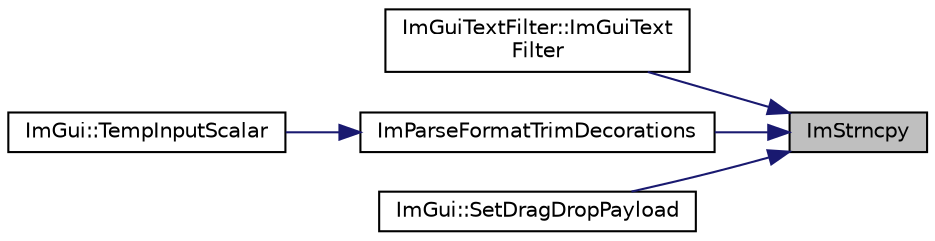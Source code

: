 digraph "ImStrncpy"
{
 // LATEX_PDF_SIZE
  edge [fontname="Helvetica",fontsize="10",labelfontname="Helvetica",labelfontsize="10"];
  node [fontname="Helvetica",fontsize="10",shape=record];
  rankdir="RL";
  Node1 [label="ImStrncpy",height=0.2,width=0.4,color="black", fillcolor="grey75", style="filled", fontcolor="black",tooltip=" "];
  Node1 -> Node2 [dir="back",color="midnightblue",fontsize="10",style="solid"];
  Node2 [label="ImGuiTextFilter::ImGuiText\lFilter",height=0.2,width=0.4,color="black", fillcolor="white", style="filled",URL="$struct_im_gui_text_filter.html#a0a61ee76f0b4f3c354791734b06e3140",tooltip=" "];
  Node1 -> Node3 [dir="back",color="midnightblue",fontsize="10",style="solid"];
  Node3 [label="ImParseFormatTrimDecorations",height=0.2,width=0.4,color="black", fillcolor="white", style="filled",URL="$imgui__internal_8h.html#a1ef2acf46b5260ebdcbb18400c94d42e",tooltip=" "];
  Node3 -> Node4 [dir="back",color="midnightblue",fontsize="10",style="solid"];
  Node4 [label="ImGui::TempInputScalar",height=0.2,width=0.4,color="black", fillcolor="white", style="filled",URL="$namespace_im_gui.html#a392fed3e7db2a75abf217bf84c6abce9",tooltip=" "];
  Node1 -> Node5 [dir="back",color="midnightblue",fontsize="10",style="solid"];
  Node5 [label="ImGui::SetDragDropPayload",height=0.2,width=0.4,color="black", fillcolor="white", style="filled",URL="$namespace_im_gui.html#a45f9694c878e79127c63d20d8955e07f",tooltip=" "];
}
